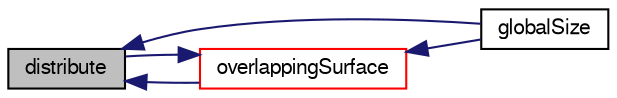 digraph "distribute"
{
  bgcolor="transparent";
  edge [fontname="FreeSans",fontsize="10",labelfontname="FreeSans",labelfontsize="10"];
  node [fontname="FreeSans",fontsize="10",shape=record];
  rankdir="LR";
  Node4358 [label="distribute",height=0.2,width=0.4,color="black", fillcolor="grey75", style="filled", fontcolor="black"];
  Node4358 -> Node4359 [dir="back",color="midnightblue",fontsize="10",style="solid",fontname="FreeSans"];
  Node4359 [label="globalSize",height=0.2,width=0.4,color="black",URL="$a28642.html#ac5f772f3178732f6a128f36aac0212fd",tooltip="Range of global indices that can be returned. "];
  Node4358 -> Node4360 [dir="back",color="midnightblue",fontsize="10",style="solid",fontname="FreeSans"];
  Node4360 [label="overlappingSurface",height=0.2,width=0.4,color="red",URL="$a28642.html#a2c6f811e1c5a7dce8df93f593380e3b6",tooltip="Subset the part of surface that is overlapping bounds. "];
  Node4360 -> Node4358 [dir="back",color="midnightblue",fontsize="10",style="solid",fontname="FreeSans"];
  Node4360 -> Node4359 [dir="back",color="midnightblue",fontsize="10",style="solid",fontname="FreeSans"];
}
